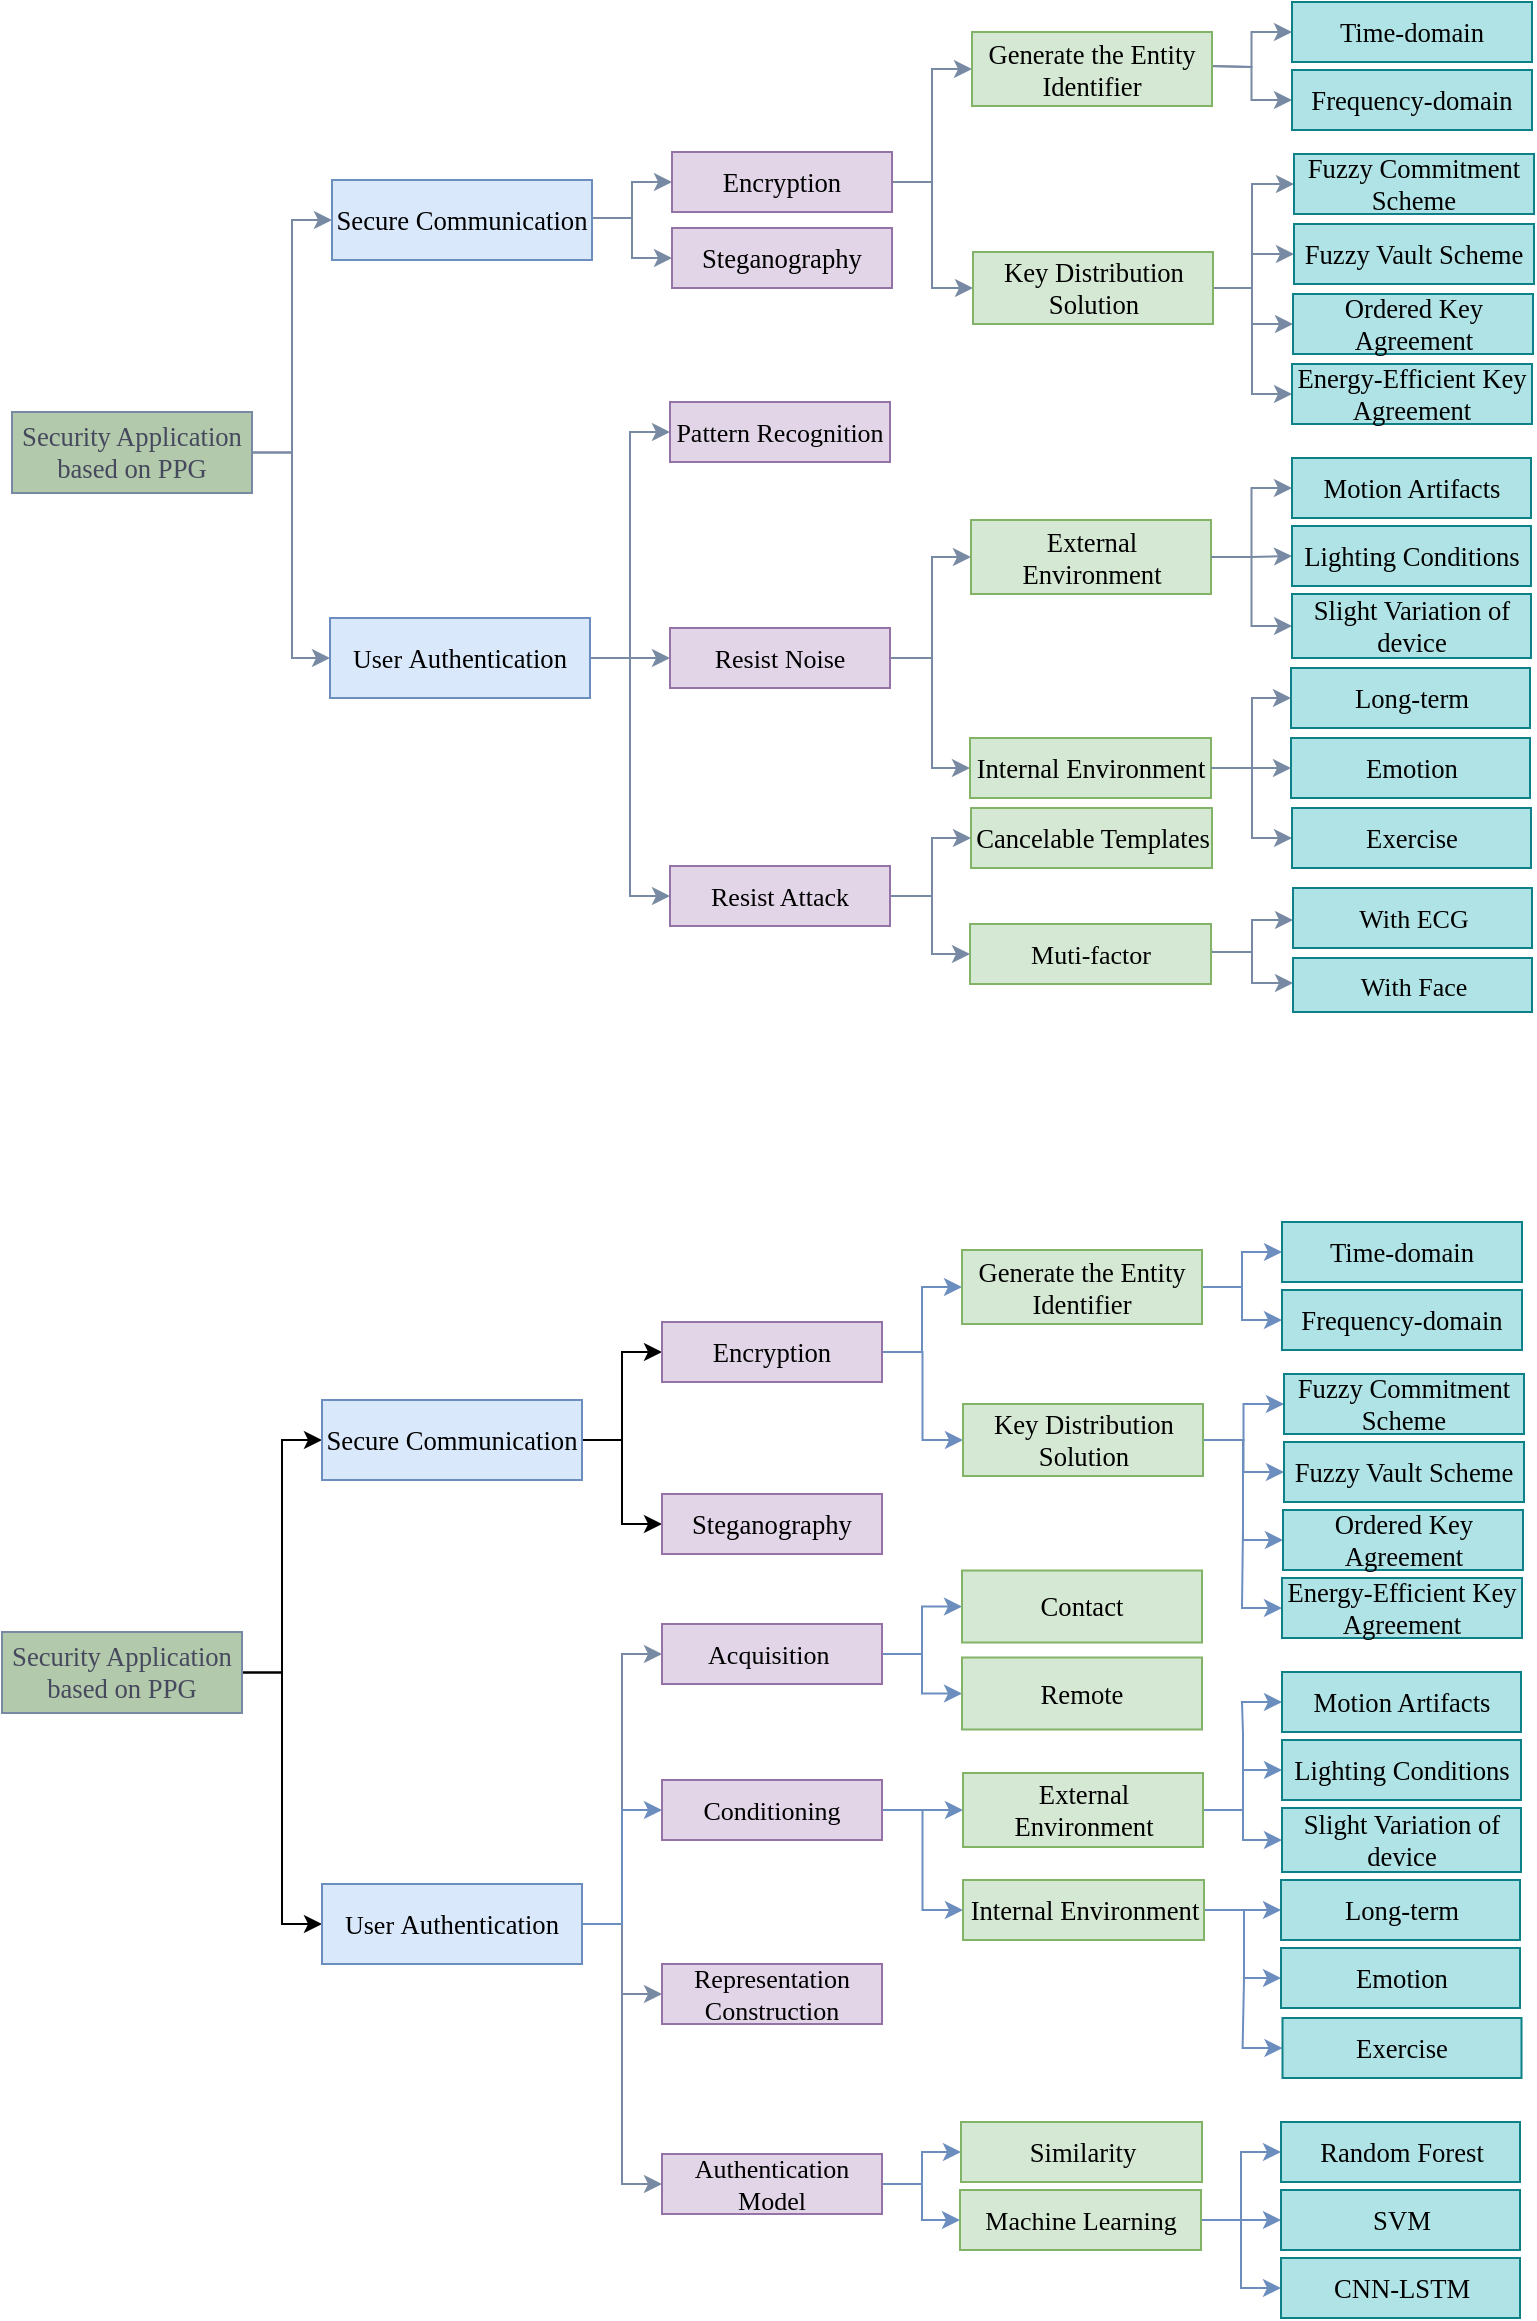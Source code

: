 <mxfile version="20.5.1" type="github">
  <diagram id="R2lEEEUBdFMjLlhIrx00" name="Page-1">
    <mxGraphModel dx="1426" dy="887" grid="1" gridSize="10" guides="1" tooltips="1" connect="1" arrows="1" fold="1" page="1" pageScale="1" pageWidth="850" pageHeight="1100" math="0" shadow="0" extFonts="Permanent Marker^https://fonts.googleapis.com/css?family=Permanent+Marker">
      <root>
        <mxCell id="0" />
        <mxCell id="1" parent="0" />
        <mxCell id="hjBMN0ESbZGBYcGNyfqj-2" style="edgeStyle=orthogonalEdgeStyle;rounded=0;orthogonalLoop=1;jettySize=auto;html=1;entryX=0;entryY=0.5;entryDx=0;entryDy=0;fillColor=#B2C9AB;strokeColor=#788AA3;fontColor=#46495D;exitX=1;exitY=0.5;exitDx=0;exitDy=0;" parent="1" source="7kK_4Ma0JGCiKMvr0xMD-1" target="hjBMN0ESbZGBYcGNyfqj-1" edge="1">
          <mxGeometry relative="1" as="geometry">
            <Array as="points">
              <mxPoint x="190" y="225" />
              <mxPoint x="190" y="109" />
            </Array>
            <mxPoint x="180" y="168.5" as="sourcePoint" />
            <mxPoint x="220" y="49" as="targetPoint" />
          </mxGeometry>
        </mxCell>
        <mxCell id="hjBMN0ESbZGBYcGNyfqj-22" style="edgeStyle=orthogonalEdgeStyle;rounded=0;orthogonalLoop=1;jettySize=auto;html=1;fillColor=#B2C9AB;strokeColor=#788AA3;fontColor=#46495D;exitX=1;exitY=0.5;exitDx=0;exitDy=0;entryX=0;entryY=0.5;entryDx=0;entryDy=0;" parent="1" source="7kK_4Ma0JGCiKMvr0xMD-1" target="O8F0JCfiDlLxA4v2om1o-1" edge="1">
          <mxGeometry relative="1" as="geometry">
            <mxPoint x="140" y="335" as="targetPoint" />
            <Array as="points">
              <mxPoint x="190" y="225" />
              <mxPoint x="190" y="328" />
            </Array>
            <mxPoint x="180" y="168.5" as="sourcePoint" />
          </mxGeometry>
        </mxCell>
        <mxCell id="7kK_4Ma0JGCiKMvr0xMD-1" value="&lt;span style=&quot;font-size: 10pt&quot;&gt;&lt;font face=&quot;Times New Roman&quot;&gt;Security Application based on PPG&lt;/font&gt;&lt;/span&gt;" style="rounded=0;whiteSpace=wrap;html=1;fillColor=#B2C9AB;strokeColor=#788AA3;fontColor=#46495D;" parent="1" vertex="1">
          <mxGeometry x="50" y="205" width="120" height="40.5" as="geometry" />
        </mxCell>
        <mxCell id="hjBMN0ESbZGBYcGNyfqj-33" style="edgeStyle=orthogonalEdgeStyle;rounded=0;orthogonalLoop=1;jettySize=auto;html=1;entryX=0;entryY=0.5;entryDx=0;entryDy=0;fillColor=#B2C9AB;strokeColor=#788AA3;exitX=1;exitY=0.5;exitDx=0;exitDy=0;fontColor=#46495D;" parent="1" source="O8F0JCfiDlLxA4v2om1o-4" target="hjBMN0ESbZGBYcGNyfqj-32" edge="1">
          <mxGeometry relative="1" as="geometry">
            <mxPoint x="586.5" y="379.93" as="sourcePoint" />
            <Array as="points">
              <mxPoint x="510" y="328" />
              <mxPoint x="510" y="277" />
            </Array>
          </mxGeometry>
        </mxCell>
        <mxCell id="hjBMN0ESbZGBYcGNyfqj-52" style="edgeStyle=orthogonalEdgeStyle;rounded=0;orthogonalLoop=1;jettySize=auto;html=1;entryX=0;entryY=0.5;entryDx=0;entryDy=0;fillColor=#B2C9AB;strokeColor=#788AA3;exitX=1;exitY=0.5;exitDx=0;exitDy=0;fontColor=#46495D;" parent="1" source="O8F0JCfiDlLxA4v2om1o-4" target="hjBMN0ESbZGBYcGNyfqj-51" edge="1">
          <mxGeometry relative="1" as="geometry">
            <mxPoint x="586.5" y="379.93" as="sourcePoint" />
            <Array as="points">
              <mxPoint x="510" y="328" />
              <mxPoint x="510" y="383" />
            </Array>
          </mxGeometry>
        </mxCell>
        <mxCell id="hjBMN0ESbZGBYcGNyfqj-8" style="edgeStyle=orthogonalEdgeStyle;rounded=0;orthogonalLoop=1;jettySize=auto;html=1;entryX=0;entryY=0.5;entryDx=0;entryDy=0;fillColor=#B2C9AB;strokeColor=#788AA3;fontColor=#46495D;" parent="1" target="hjBMN0ESbZGBYcGNyfqj-6" edge="1">
          <mxGeometry relative="1" as="geometry">
            <mxPoint x="340" y="118" as="sourcePoint" />
            <Array as="points">
              <mxPoint x="340" y="108" />
              <mxPoint x="360" y="108" />
              <mxPoint x="360" y="90" />
            </Array>
          </mxGeometry>
        </mxCell>
        <mxCell id="hjBMN0ESbZGBYcGNyfqj-9" style="edgeStyle=orthogonalEdgeStyle;rounded=0;orthogonalLoop=1;jettySize=auto;html=1;entryX=0;entryY=0.5;entryDx=0;entryDy=0;fillColor=#B2C9AB;strokeColor=#788AA3;fontColor=#46495D;" parent="1" target="hjBMN0ESbZGBYcGNyfqj-7" edge="1">
          <mxGeometry relative="1" as="geometry">
            <mxPoint x="340" y="108" as="sourcePoint" />
            <Array as="points">
              <mxPoint x="340" y="108" />
              <mxPoint x="360" y="108" />
              <mxPoint x="360" y="128" />
            </Array>
          </mxGeometry>
        </mxCell>
        <mxCell id="hjBMN0ESbZGBYcGNyfqj-1" value="&lt;span style=&quot;font-size: 10pt&quot;&gt;&lt;font face=&quot;Times New Roman&quot;&gt;Secure Communication&lt;/font&gt;&lt;/span&gt;" style="rounded=0;whiteSpace=wrap;html=1;fillColor=#dae8fc;strokeColor=#6c8ebf;" parent="1" vertex="1">
          <mxGeometry x="210" y="89" width="130" height="40" as="geometry" />
        </mxCell>
        <mxCell id="hjBMN0ESbZGBYcGNyfqj-12" style="edgeStyle=orthogonalEdgeStyle;rounded=0;orthogonalLoop=1;jettySize=auto;html=1;entryX=0;entryY=0.5;entryDx=0;entryDy=0;fillColor=#B2C9AB;strokeColor=#788AA3;fontColor=#46495D;exitX=1;exitY=0.5;exitDx=0;exitDy=0;" parent="1" source="hjBMN0ESbZGBYcGNyfqj-6" target="hjBMN0ESbZGBYcGNyfqj-10" edge="1">
          <mxGeometry relative="1" as="geometry">
            <mxPoint x="490.5" y="98.034" as="sourcePoint" />
            <Array as="points">
              <mxPoint x="510" y="90" />
              <mxPoint x="510" y="34" />
            </Array>
          </mxGeometry>
        </mxCell>
        <mxCell id="hjBMN0ESbZGBYcGNyfqj-13" style="edgeStyle=orthogonalEdgeStyle;rounded=0;orthogonalLoop=1;jettySize=auto;html=1;entryX=0;entryY=0.5;entryDx=0;entryDy=0;fillColor=#B2C9AB;strokeColor=#788AA3;fontColor=#46495D;exitX=1;exitY=0.5;exitDx=0;exitDy=0;" parent="1" source="hjBMN0ESbZGBYcGNyfqj-6" target="hjBMN0ESbZGBYcGNyfqj-11" edge="1">
          <mxGeometry relative="1" as="geometry">
            <mxPoint x="490.5" y="98.034" as="sourcePoint" />
            <Array as="points">
              <mxPoint x="510" y="90" />
              <mxPoint x="510" y="143" />
            </Array>
          </mxGeometry>
        </mxCell>
        <mxCell id="hjBMN0ESbZGBYcGNyfqj-6" value="&lt;span style=&quot;font-family: &amp;#34;noto_regular&amp;#34; ; font-size: 10pt&quot;&gt;Encryption&lt;/span&gt;" style="rounded=0;whiteSpace=wrap;html=1;fillColor=#e1d5e7;strokeColor=#9673a6;" parent="1" vertex="1">
          <mxGeometry x="380" y="75" width="110" height="30" as="geometry" />
        </mxCell>
        <mxCell id="hjBMN0ESbZGBYcGNyfqj-7" value="&lt;span style=&quot;font-family: &amp;#34;noto_regular&amp;#34; ; font-size: 10pt&quot;&gt;Steganography&lt;/span&gt;" style="rounded=0;whiteSpace=wrap;html=1;fillColor=#e1d5e7;strokeColor=#9673a6;" parent="1" vertex="1">
          <mxGeometry x="380" y="113" width="110" height="30" as="geometry" />
        </mxCell>
        <mxCell id="O8F0JCfiDlLxA4v2om1o-10" style="edgeStyle=orthogonalEdgeStyle;rounded=0;orthogonalLoop=1;jettySize=auto;html=1;entryX=0;entryY=0.5;entryDx=0;entryDy=0;fillColor=#B2C9AB;strokeColor=#788AA3;fontColor=#46495D;" parent="1" target="O8F0JCfiDlLxA4v2om1o-11" edge="1">
          <mxGeometry relative="1" as="geometry">
            <mxPoint x="676.5" y="-11" as="targetPoint" />
            <mxPoint x="648.5" y="32" as="sourcePoint" />
          </mxGeometry>
        </mxCell>
        <mxCell id="O8F0JCfiDlLxA4v2om1o-13" style="edgeStyle=orthogonalEdgeStyle;rounded=0;orthogonalLoop=1;jettySize=auto;html=1;entryX=0;entryY=0.5;entryDx=0;entryDy=0;fillColor=#B2C9AB;strokeColor=#788AA3;fontColor=#46495D;" parent="1" target="O8F0JCfiDlLxA4v2om1o-12" edge="1">
          <mxGeometry relative="1" as="geometry">
            <mxPoint x="648.5" y="32" as="sourcePoint" />
          </mxGeometry>
        </mxCell>
        <mxCell id="hjBMN0ESbZGBYcGNyfqj-10" value="&lt;span style=&quot;font-family: &amp;#34;noto_regular&amp;#34; ; font-size: 10pt&quot;&gt;Generate the Entity Identifier&lt;/span&gt;" style="rounded=0;whiteSpace=wrap;html=1;fillColor=#d5e8d4;strokeColor=#82b366;" parent="1" vertex="1">
          <mxGeometry x="530" y="15" width="120" height="37" as="geometry" />
        </mxCell>
        <mxCell id="hjBMN0ESbZGBYcGNyfqj-18" style="edgeStyle=orthogonalEdgeStyle;rounded=0;orthogonalLoop=1;jettySize=auto;html=1;entryX=0;entryY=0.5;entryDx=0;entryDy=0;fillColor=#B2C9AB;strokeColor=#788AA3;fontColor=#46495D;" parent="1" source="hjBMN0ESbZGBYcGNyfqj-11" target="hjBMN0ESbZGBYcGNyfqj-14" edge="1">
          <mxGeometry relative="1" as="geometry">
            <Array as="points">
              <mxPoint x="670" y="143" />
              <mxPoint x="670" y="91" />
            </Array>
          </mxGeometry>
        </mxCell>
        <mxCell id="hjBMN0ESbZGBYcGNyfqj-19" style="edgeStyle=orthogonalEdgeStyle;rounded=0;orthogonalLoop=1;jettySize=auto;html=1;fillColor=#B2C9AB;strokeColor=#788AA3;entryX=0;entryY=0.5;entryDx=0;entryDy=0;fontColor=#46495D;" parent="1" source="hjBMN0ESbZGBYcGNyfqj-11" target="hjBMN0ESbZGBYcGNyfqj-15" edge="1">
          <mxGeometry relative="1" as="geometry">
            <Array as="points">
              <mxPoint x="670" y="143" />
              <mxPoint x="670" y="126" />
            </Array>
          </mxGeometry>
        </mxCell>
        <mxCell id="hjBMN0ESbZGBYcGNyfqj-20" style="edgeStyle=orthogonalEdgeStyle;rounded=0;orthogonalLoop=1;jettySize=auto;html=1;entryX=0;entryY=0.5;entryDx=0;entryDy=0;fillColor=#B2C9AB;strokeColor=#788AA3;fontColor=#46495D;" parent="1" source="hjBMN0ESbZGBYcGNyfqj-11" target="hjBMN0ESbZGBYcGNyfqj-16" edge="1">
          <mxGeometry relative="1" as="geometry">
            <Array as="points">
              <mxPoint x="670" y="143" />
              <mxPoint x="670" y="161" />
            </Array>
          </mxGeometry>
        </mxCell>
        <mxCell id="hjBMN0ESbZGBYcGNyfqj-21" style="edgeStyle=orthogonalEdgeStyle;rounded=0;orthogonalLoop=1;jettySize=auto;html=1;entryX=0;entryY=0.5;entryDx=0;entryDy=0;fillColor=#B2C9AB;strokeColor=#788AA3;fontColor=#46495D;" parent="1" source="hjBMN0ESbZGBYcGNyfqj-11" target="hjBMN0ESbZGBYcGNyfqj-17" edge="1">
          <mxGeometry relative="1" as="geometry">
            <Array as="points">
              <mxPoint x="670" y="143" />
              <mxPoint x="670" y="196" />
            </Array>
          </mxGeometry>
        </mxCell>
        <mxCell id="hjBMN0ESbZGBYcGNyfqj-11" value="&lt;span style=&quot;font-family: &amp;#34;noto_regular&amp;#34; ; font-size: 10pt&quot;&gt;Key Distribution Solution&lt;/span&gt;" style="rounded=0;whiteSpace=wrap;html=1;fillColor=#d5e8d4;strokeColor=#82b366;" parent="1" vertex="1">
          <mxGeometry x="530.5" y="125" width="120" height="36" as="geometry" />
        </mxCell>
        <mxCell id="hjBMN0ESbZGBYcGNyfqj-14" value="&lt;span style=&quot;font-size: 10pt&quot;&gt;&lt;font face=&quot;Times New Roman&quot;&gt;Fuzzy Commitment Scheme&lt;/font&gt;&lt;/span&gt;" style="rounded=0;whiteSpace=wrap;html=1;fillColor=#b0e3e6;strokeColor=#0e8088;" parent="1" vertex="1">
          <mxGeometry x="691" y="76" width="120" height="30" as="geometry" />
        </mxCell>
        <mxCell id="hjBMN0ESbZGBYcGNyfqj-15" value="&lt;span style=&quot;font-family: &amp;#34;noto_regular&amp;#34; ; font-size: 10pt&quot;&gt;Fuzzy Vault Scheme&lt;/span&gt;" style="rounded=0;whiteSpace=wrap;html=1;fillColor=#b0e3e6;strokeColor=#0e8088;" parent="1" vertex="1">
          <mxGeometry x="691" y="111" width="120" height="30" as="geometry" />
        </mxCell>
        <mxCell id="hjBMN0ESbZGBYcGNyfqj-16" value="&lt;span style=&quot;font-size: 10pt&quot;&gt;&lt;font face=&quot;Times New Roman&quot;&gt;Ordered Key Agreement&lt;/font&gt;&lt;/span&gt;" style="rounded=0;whiteSpace=wrap;html=1;fillColor=#b0e3e6;strokeColor=#0e8088;" parent="1" vertex="1">
          <mxGeometry x="690.5" y="146" width="120" height="30" as="geometry" />
        </mxCell>
        <mxCell id="hjBMN0ESbZGBYcGNyfqj-17" value="&lt;span style=&quot;font-family: &amp;#34;noto_regular&amp;#34; ; font-size: 10pt&quot;&gt;Energy-Efficient Key Agreement&lt;/span&gt;" style="rounded=0;whiteSpace=wrap;html=1;fillColor=#b0e3e6;strokeColor=#0e8088;" parent="1" vertex="1">
          <mxGeometry x="690" y="181" width="120" height="30" as="geometry" />
        </mxCell>
        <mxCell id="hjBMN0ESbZGBYcGNyfqj-32" value="&lt;font face=&quot;noto_regular&quot;&gt;&lt;span style=&quot;font-size: 13.333px&quot;&gt;External Environment&lt;/span&gt;&lt;/font&gt;" style="rounded=0;whiteSpace=wrap;html=1;fillColor=#d5e8d4;strokeColor=#82b366;" parent="1" vertex="1">
          <mxGeometry x="529.5" y="259" width="120" height="37" as="geometry" />
        </mxCell>
        <mxCell id="hjBMN0ESbZGBYcGNyfqj-42" style="edgeStyle=orthogonalEdgeStyle;rounded=0;orthogonalLoop=1;jettySize=auto;html=1;entryX=0;entryY=0.5;entryDx=0;entryDy=0;fillColor=#B2C9AB;strokeColor=#788AA3;exitX=1;exitY=0.5;exitDx=0;exitDy=0;fontColor=#46495D;" parent="1" source="hjBMN0ESbZGBYcGNyfqj-32" target="hjBMN0ESbZGBYcGNyfqj-41" edge="1">
          <mxGeometry relative="1" as="geometry">
            <mxPoint x="686.5" y="341.875" as="sourcePoint" />
          </mxGeometry>
        </mxCell>
        <mxCell id="hjBMN0ESbZGBYcGNyfqj-44" style="edgeStyle=orthogonalEdgeStyle;rounded=0;orthogonalLoop=1;jettySize=auto;html=1;entryX=0;entryY=0.5;entryDx=0;entryDy=0;fillColor=#B2C9AB;strokeColor=#788AA3;exitX=1;exitY=0.5;exitDx=0;exitDy=0;fontColor=#46495D;" parent="1" source="hjBMN0ESbZGBYcGNyfqj-32" target="hjBMN0ESbZGBYcGNyfqj-43" edge="1">
          <mxGeometry relative="1" as="geometry">
            <mxPoint x="686.5" y="341.875" as="sourcePoint" />
          </mxGeometry>
        </mxCell>
        <mxCell id="hjBMN0ESbZGBYcGNyfqj-46" style="edgeStyle=orthogonalEdgeStyle;rounded=0;orthogonalLoop=1;jettySize=auto;html=1;entryX=0;entryY=0.5;entryDx=0;entryDy=0;fillColor=#B2C9AB;strokeColor=#788AA3;exitX=1;exitY=0.5;exitDx=0;exitDy=0;fontColor=#46495D;" parent="1" source="hjBMN0ESbZGBYcGNyfqj-32" target="hjBMN0ESbZGBYcGNyfqj-45" edge="1">
          <mxGeometry relative="1" as="geometry">
            <mxPoint x="686.5" y="341.875" as="sourcePoint" />
          </mxGeometry>
        </mxCell>
        <mxCell id="hjBMN0ESbZGBYcGNyfqj-41" value="&lt;font face=&quot;noto_regular&quot;&gt;&lt;span style=&quot;font-size: 13.333px&quot;&gt;Motion Artifacts&lt;/span&gt;&lt;/font&gt;" style="rounded=0;whiteSpace=wrap;html=1;fillColor=#b0e3e6;strokeColor=#0e8088;" parent="1" vertex="1">
          <mxGeometry x="690" y="228" width="119.5" height="30" as="geometry" />
        </mxCell>
        <mxCell id="hjBMN0ESbZGBYcGNyfqj-43" value="&lt;font face=&quot;noto_regular&quot;&gt;&lt;span style=&quot;font-size: 13.333px&quot;&gt;Lighting Conditions&lt;/span&gt;&lt;/font&gt;" style="rounded=0;whiteSpace=wrap;html=1;fillColor=#b0e3e6;strokeColor=#0e8088;" parent="1" vertex="1">
          <mxGeometry x="690" y="262" width="119.5" height="30" as="geometry" />
        </mxCell>
        <mxCell id="hjBMN0ESbZGBYcGNyfqj-45" value="&lt;font face=&quot;noto_regular&quot;&gt;&lt;span style=&quot;font-size: 13.333px&quot;&gt;Slight Variation of device&lt;/span&gt;&lt;/font&gt;" style="rounded=0;whiteSpace=wrap;html=1;fillColor=#b0e3e6;strokeColor=#0e8088;" parent="1" vertex="1">
          <mxGeometry x="690" y="296" width="119.5" height="32" as="geometry" />
        </mxCell>
        <mxCell id="P1gJU2RYVf4zMhqUEynG-3" style="edgeStyle=orthogonalEdgeStyle;rounded=0;orthogonalLoop=1;jettySize=auto;html=1;entryX=0;entryY=0.5;entryDx=0;entryDy=0;fillColor=#dae8fc;strokeColor=#788AA3;" parent="1" source="hjBMN0ESbZGBYcGNyfqj-51" target="P1gJU2RYVf4zMhqUEynG-2" edge="1">
          <mxGeometry relative="1" as="geometry">
            <Array as="points">
              <mxPoint x="670" y="383" />
              <mxPoint x="670" y="418" />
            </Array>
          </mxGeometry>
        </mxCell>
        <mxCell id="hjBMN0ESbZGBYcGNyfqj-51" value="&lt;p&gt;&lt;font face=&quot;noto_regular&quot;&gt;&lt;span style=&quot;font-size: 13.333px&quot;&gt;Internal Environment&lt;/span&gt;&lt;/font&gt;&lt;br&gt;&lt;/p&gt;" style="rounded=0;whiteSpace=wrap;html=1;fillColor=#d5e8d4;strokeColor=#82b366;" parent="1" vertex="1">
          <mxGeometry x="529" y="368" width="120.5" height="30" as="geometry" />
        </mxCell>
        <mxCell id="b4B3xjfFz9crl8QR97iu-2" style="edgeStyle=orthogonalEdgeStyle;rounded=0;orthogonalLoop=1;jettySize=auto;html=1;entryX=0;entryY=0.5;entryDx=0;entryDy=0;fillColor=#dae8fc;strokeColor=#788AA3;" parent="1" source="O8F0JCfiDlLxA4v2om1o-1" target="b4B3xjfFz9crl8QR97iu-1" edge="1">
          <mxGeometry relative="1" as="geometry" />
        </mxCell>
        <mxCell id="b4B3xjfFz9crl8QR97iu-9" style="edgeStyle=orthogonalEdgeStyle;rounded=0;orthogonalLoop=1;jettySize=auto;html=1;exitX=1;exitY=0.5;exitDx=0;exitDy=0;entryX=0;entryY=0.5;entryDx=0;entryDy=0;strokeColor=#788AA3;" parent="1" source="O8F0JCfiDlLxA4v2om1o-1" target="O8F0JCfiDlLxA4v2om1o-4" edge="1">
          <mxGeometry relative="1" as="geometry" />
        </mxCell>
        <mxCell id="How9pRoRXHg1b7DyR9z6-4" style="edgeStyle=orthogonalEdgeStyle;orthogonalLoop=1;jettySize=auto;html=1;entryX=0;entryY=0.5;entryDx=0;entryDy=0;shadow=0;fillColor=#dae8fc;rounded=0;strokeColor=#788AA3;" parent="1" source="O8F0JCfiDlLxA4v2om1o-1" target="How9pRoRXHg1b7DyR9z6-1" edge="1">
          <mxGeometry relative="1" as="geometry" />
        </mxCell>
        <mxCell id="O8F0JCfiDlLxA4v2om1o-1" value="&lt;font face=&quot;Times New Roman&quot;&gt;User&amp;nbsp;&lt;span style=&quot;font-size: 10pt&quot;&gt;Authentication&lt;/span&gt;&lt;/font&gt;" style="rounded=0;whiteSpace=wrap;html=1;fontSize=13;fillColor=#dae8fc;strokeColor=#6c8ebf;" parent="1" vertex="1">
          <mxGeometry x="209" y="308" width="130" height="40" as="geometry" />
        </mxCell>
        <mxCell id="O8F0JCfiDlLxA4v2om1o-4" value="&lt;font face=&quot;Times New Roman&quot;&gt;Resist Noise&lt;/font&gt;" style="rounded=0;whiteSpace=wrap;html=1;fontSize=13;fillColor=#e1d5e7;strokeColor=#9673a6;" parent="1" vertex="1">
          <mxGeometry x="379" y="313" width="110" height="30" as="geometry" />
        </mxCell>
        <mxCell id="O8F0JCfiDlLxA4v2om1o-19" style="edgeStyle=orthogonalEdgeStyle;rounded=0;orthogonalLoop=1;jettySize=auto;html=1;entryX=0;entryY=0.5;entryDx=0;entryDy=0;fillColor=#B2C9AB;strokeColor=#788AA3;fontColor=#46495D;" parent="1" edge="1">
          <mxGeometry relative="1" as="geometry">
            <mxPoint x="650" y="475" as="sourcePoint" />
            <Array as="points">
              <mxPoint x="670" y="475" />
              <mxPoint x="670" y="459" />
            </Array>
            <mxPoint x="690.5" y="459" as="targetPoint" />
          </mxGeometry>
        </mxCell>
        <mxCell id="O8F0JCfiDlLxA4v2om1o-20" style="edgeStyle=orthogonalEdgeStyle;rounded=0;orthogonalLoop=1;jettySize=auto;html=1;entryX=0;entryY=0.5;entryDx=0;entryDy=0;fillColor=#B2C9AB;strokeColor=#788AA3;fontColor=#46495D;exitX=1.001;exitY=0.474;exitDx=0;exitDy=0;exitPerimeter=0;" parent="1" edge="1">
          <mxGeometry relative="1" as="geometry">
            <Array as="points">
              <mxPoint x="650" y="475" />
              <mxPoint x="670" y="475" />
              <mxPoint x="670" y="491" />
            </Array>
            <mxPoint x="649.62" y="473.22" as="sourcePoint" />
            <mxPoint x="690.5" y="490.5" as="targetPoint" />
          </mxGeometry>
        </mxCell>
        <mxCell id="O8F0JCfiDlLxA4v2om1o-6" value="&lt;font face=&quot;Times New Roman&quot;&gt;Muti-factor&lt;/font&gt;" style="rounded=0;whiteSpace=wrap;html=1;fontSize=13;fillColor=#d5e8d4;strokeColor=#82b366;" parent="1" vertex="1">
          <mxGeometry x="529" y="461" width="120.5" height="30" as="geometry" />
        </mxCell>
        <mxCell id="O8F0JCfiDlLxA4v2om1o-11" value="&lt;font face=&quot;Times New Roman&quot;&gt;&lt;span style=&quot;font-size: 10pt&quot;&gt;Time-&lt;/span&gt;&lt;span style=&quot;font-size: 13.333px&quot;&gt;domain&lt;/span&gt;&lt;br&gt;&lt;/font&gt;" style="rounded=0;whiteSpace=wrap;html=1;fillColor=#b0e3e6;strokeColor=#0e8088;" parent="1" vertex="1">
          <mxGeometry x="690" width="120" height="30" as="geometry" />
        </mxCell>
        <mxCell id="O8F0JCfiDlLxA4v2om1o-12" value="&lt;font face=&quot;Times New Roman&quot;&gt;&lt;span style=&quot;font-size: 13.333px&quot;&gt;Frequency-domain&lt;/span&gt;&lt;br&gt;&lt;/font&gt;" style="rounded=0;whiteSpace=wrap;html=1;fillColor=#b0e3e6;strokeColor=#0e8088;" parent="1" vertex="1">
          <mxGeometry x="690" y="34" width="120" height="30" as="geometry" />
        </mxCell>
        <mxCell id="O8F0JCfiDlLxA4v2om1o-16" value="&lt;font face=&quot;Times New Roman&quot;&gt;With&amp;nbsp;ECG&lt;/font&gt;" style="whiteSpace=wrap;html=1;rounded=0;fontSize=13;strokeColor=#0e8088;fillColor=#b0e3e6;" parent="1" vertex="1">
          <mxGeometry x="690.5" y="443" width="119.5" height="30" as="geometry" />
        </mxCell>
        <mxCell id="O8F0JCfiDlLxA4v2om1o-17" value="&lt;font face=&quot;Times New Roman&quot;&gt;With&amp;nbsp;Face&lt;/font&gt;" style="whiteSpace=wrap;html=1;rounded=0;fontSize=13;strokeColor=#0e8088;fillColor=#b0e3e6;" parent="1" vertex="1">
          <mxGeometry x="690.5" y="478" width="119.5" height="27" as="geometry" />
        </mxCell>
        <mxCell id="9mRMOqYm-txZokKRFZZr-3" value="&lt;font face=&quot;noto_regular&quot;&gt;&lt;span style=&quot;font-size: 13.333px&quot;&gt;Long-term&lt;/span&gt;&lt;/font&gt;" style="rounded=0;whiteSpace=wrap;html=1;fillColor=#b0e3e6;strokeColor=#0e8088;" parent="1" vertex="1">
          <mxGeometry x="689.5" y="333" width="119.5" height="30" as="geometry" />
        </mxCell>
        <mxCell id="9mRMOqYm-txZokKRFZZr-4" style="edgeStyle=orthogonalEdgeStyle;rounded=0;orthogonalLoop=1;jettySize=auto;html=1;fillColor=#B2C9AB;exitX=1;exitY=0.5;exitDx=0;exitDy=0;fontColor=#46495D;entryX=0;entryY=0.5;entryDx=0;entryDy=0;strokeColor=#788AA3;" parent="1" source="hjBMN0ESbZGBYcGNyfqj-51" target="9mRMOqYm-txZokKRFZZr-3" edge="1">
          <mxGeometry relative="1" as="geometry">
            <mxPoint x="676.5" y="352.685" as="sourcePoint" />
            <mxPoint x="721.5" y="384.88" as="targetPoint" />
            <Array as="points">
              <mxPoint x="670" y="383" />
              <mxPoint x="670" y="348" />
            </Array>
          </mxGeometry>
        </mxCell>
        <mxCell id="9mRMOqYm-txZokKRFZZr-5" value="&lt;font face=&quot;noto_regular&quot;&gt;&lt;span style=&quot;font-size: 13.333px&quot;&gt;Emotion&lt;/span&gt;&lt;/font&gt;" style="rounded=0;whiteSpace=wrap;html=1;fillColor=#b0e3e6;strokeColor=#0e8088;" parent="1" vertex="1">
          <mxGeometry x="689.5" y="368" width="119.5" height="30" as="geometry" />
        </mxCell>
        <mxCell id="9mRMOqYm-txZokKRFZZr-6" style="edgeStyle=orthogonalEdgeStyle;rounded=0;orthogonalLoop=1;jettySize=auto;html=1;fillColor=#B2C9AB;strokeColor=#788AA3;exitX=1;exitY=0.5;exitDx=0;exitDy=0;fontColor=#46495D;entryX=0;entryY=0.5;entryDx=0;entryDy=0;" parent="1" source="hjBMN0ESbZGBYcGNyfqj-51" target="9mRMOqYm-txZokKRFZZr-5" edge="1">
          <mxGeometry relative="1" as="geometry">
            <mxPoint x="666.5" y="371.75" as="sourcePoint" />
            <mxPoint x="696.5" y="410.81" as="targetPoint" />
          </mxGeometry>
        </mxCell>
        <mxCell id="b4B3xjfFz9crl8QR97iu-1" value="&lt;font face=&quot;Times New Roman&quot;&gt;Pattern Recognition&lt;/font&gt;" style="rounded=0;whiteSpace=wrap;html=1;fontSize=13;fillColor=#e1d5e7;strokeColor=#9673a6;" parent="1" vertex="1">
          <mxGeometry x="379" y="200" width="110" height="30" as="geometry" />
        </mxCell>
        <mxCell id="b4B3xjfFz9crl8QR97iu-11" value="&lt;span style=&quot;font-family: &amp;#34;noto_regular&amp;#34; ; font-size: 10pt&quot;&gt;Cancelable Templates&lt;/span&gt;" style="rounded=0;whiteSpace=wrap;html=1;fillColor=#d5e8d4;strokeColor=#82b366;" parent="1" vertex="1">
          <mxGeometry x="529.5" y="403" width="120.5" height="30" as="geometry" />
        </mxCell>
        <mxCell id="How9pRoRXHg1b7DyR9z6-5" style="edgeStyle=orthogonalEdgeStyle;rounded=0;orthogonalLoop=1;jettySize=auto;html=1;entryX=0;entryY=0.5;entryDx=0;entryDy=0;shadow=0;fillColor=#dae8fc;strokeColor=#788AA3;" parent="1" edge="1">
          <mxGeometry relative="1" as="geometry">
            <mxPoint x="489" y="447" as="sourcePoint" />
            <mxPoint x="529" y="476" as="targetPoint" />
            <Array as="points">
              <mxPoint x="510" y="447" />
              <mxPoint x="510" y="476" />
            </Array>
          </mxGeometry>
        </mxCell>
        <mxCell id="How9pRoRXHg1b7DyR9z6-6" style="edgeStyle=orthogonalEdgeStyle;rounded=0;orthogonalLoop=1;jettySize=auto;html=1;entryX=0;entryY=0.5;entryDx=0;entryDy=0;shadow=0;fillColor=#dae8fc;strokeColor=#788AA3;" parent="1" source="How9pRoRXHg1b7DyR9z6-1" target="b4B3xjfFz9crl8QR97iu-11" edge="1">
          <mxGeometry relative="1" as="geometry">
            <Array as="points">
              <mxPoint x="510" y="447" />
              <mxPoint x="510" y="418" />
            </Array>
          </mxGeometry>
        </mxCell>
        <mxCell id="How9pRoRXHg1b7DyR9z6-1" value="&lt;font face=&quot;Times New Roman&quot;&gt;Resist Attack&lt;/font&gt;" style="rounded=0;whiteSpace=wrap;html=1;fontSize=13;fillColor=#e1d5e7;strokeColor=#9673a6;" parent="1" vertex="1">
          <mxGeometry x="379" y="432" width="110" height="30" as="geometry" />
        </mxCell>
        <mxCell id="P1gJU2RYVf4zMhqUEynG-2" value="&lt;font face=&quot;noto_regular&quot;&gt;&lt;span style=&quot;font-size: 13.333px&quot;&gt;Exercise&lt;/span&gt;&lt;/font&gt;" style="rounded=0;whiteSpace=wrap;html=1;fillColor=#b0e3e6;strokeColor=#0e8088;" parent="1" vertex="1">
          <mxGeometry x="690" y="403" width="119.5" height="30" as="geometry" />
        </mxCell>
        <mxCell id="SGGFD_9R_HXyIy6GRMr9-72" style="edgeStyle=orthogonalEdgeStyle;rounded=0;orthogonalLoop=1;jettySize=auto;html=1;entryX=0;entryY=0.5;entryDx=0;entryDy=0;" edge="1" parent="1" source="SGGFD_9R_HXyIy6GRMr9-3" target="SGGFD_9R_HXyIy6GRMr9-8">
          <mxGeometry relative="1" as="geometry" />
        </mxCell>
        <mxCell id="SGGFD_9R_HXyIy6GRMr9-73" style="edgeStyle=orthogonalEdgeStyle;rounded=0;orthogonalLoop=1;jettySize=auto;html=1;entryX=0;entryY=0.5;entryDx=0;entryDy=0;" edge="1" parent="1" source="SGGFD_9R_HXyIy6GRMr9-3" target="SGGFD_9R_HXyIy6GRMr9-37">
          <mxGeometry relative="1" as="geometry" />
        </mxCell>
        <mxCell id="SGGFD_9R_HXyIy6GRMr9-3" value="&lt;span style=&quot;font-size: 10pt&quot;&gt;&lt;font face=&quot;Times New Roman&quot;&gt;Security Application based on PPG&lt;/font&gt;&lt;/span&gt;" style="rounded=0;whiteSpace=wrap;html=1;fillColor=#B2C9AB;strokeColor=#788AA3;fontColor=#46495D;" vertex="1" parent="1">
          <mxGeometry x="45" y="815" width="120" height="40.5" as="geometry" />
        </mxCell>
        <mxCell id="SGGFD_9R_HXyIy6GRMr9-99" style="edgeStyle=orthogonalEdgeStyle;rounded=0;orthogonalLoop=1;jettySize=auto;html=1;entryX=0;entryY=0.5;entryDx=0;entryDy=0;" edge="1" parent="1" source="SGGFD_9R_HXyIy6GRMr9-8" target="SGGFD_9R_HXyIy6GRMr9-11">
          <mxGeometry relative="1" as="geometry" />
        </mxCell>
        <mxCell id="SGGFD_9R_HXyIy6GRMr9-100" style="edgeStyle=orthogonalEdgeStyle;rounded=0;orthogonalLoop=1;jettySize=auto;html=1;entryX=0;entryY=0.5;entryDx=0;entryDy=0;" edge="1" parent="1" source="SGGFD_9R_HXyIy6GRMr9-8" target="SGGFD_9R_HXyIy6GRMr9-12">
          <mxGeometry relative="1" as="geometry" />
        </mxCell>
        <mxCell id="SGGFD_9R_HXyIy6GRMr9-8" value="&lt;span style=&quot;font-size: 10pt&quot;&gt;&lt;font face=&quot;Times New Roman&quot;&gt;Secure Communication&lt;/font&gt;&lt;/span&gt;" style="rounded=0;whiteSpace=wrap;html=1;fillColor=#dae8fc;strokeColor=#6c8ebf;" vertex="1" parent="1">
          <mxGeometry x="205" y="699" width="130" height="40" as="geometry" />
        </mxCell>
        <mxCell id="SGGFD_9R_HXyIy6GRMr9-79" style="edgeStyle=orthogonalEdgeStyle;rounded=0;orthogonalLoop=1;jettySize=auto;html=1;entryX=0;entryY=0.5;entryDx=0;entryDy=0;fillColor=#dae8fc;strokeColor=#6c8ebf;" edge="1" parent="1" source="SGGFD_9R_HXyIy6GRMr9-11" target="SGGFD_9R_HXyIy6GRMr9-15">
          <mxGeometry relative="1" as="geometry" />
        </mxCell>
        <mxCell id="SGGFD_9R_HXyIy6GRMr9-80" style="edgeStyle=orthogonalEdgeStyle;rounded=0;orthogonalLoop=1;jettySize=auto;html=1;entryX=0;entryY=0.5;entryDx=0;entryDy=0;fillColor=#dae8fc;strokeColor=#6c8ebf;" edge="1" parent="1" source="SGGFD_9R_HXyIy6GRMr9-11" target="SGGFD_9R_HXyIy6GRMr9-20">
          <mxGeometry relative="1" as="geometry" />
        </mxCell>
        <mxCell id="SGGFD_9R_HXyIy6GRMr9-11" value="&lt;span style=&quot;font-family: &amp;#34;noto_regular&amp;#34; ; font-size: 10pt&quot;&gt;Encryption&lt;/span&gt;" style="rounded=0;whiteSpace=wrap;html=1;fillColor=#e1d5e7;strokeColor=#9673a6;" vertex="1" parent="1">
          <mxGeometry x="375" y="660" width="110" height="30" as="geometry" />
        </mxCell>
        <mxCell id="SGGFD_9R_HXyIy6GRMr9-12" value="&lt;span style=&quot;font-family: &amp;#34;noto_regular&amp;#34; ; font-size: 10pt&quot;&gt;Steganography&lt;/span&gt;" style="rounded=0;whiteSpace=wrap;html=1;fillColor=#e1d5e7;strokeColor=#9673a6;" vertex="1" parent="1">
          <mxGeometry x="375" y="746" width="110" height="30" as="geometry" />
        </mxCell>
        <mxCell id="SGGFD_9R_HXyIy6GRMr9-77" style="edgeStyle=orthogonalEdgeStyle;rounded=0;orthogonalLoop=1;jettySize=auto;html=1;entryX=0;entryY=0.5;entryDx=0;entryDy=0;fillColor=#dae8fc;strokeColor=#6c8ebf;" edge="1" parent="1" source="SGGFD_9R_HXyIy6GRMr9-15" target="SGGFD_9R_HXyIy6GRMr9-42">
          <mxGeometry relative="1" as="geometry" />
        </mxCell>
        <mxCell id="SGGFD_9R_HXyIy6GRMr9-78" style="edgeStyle=orthogonalEdgeStyle;rounded=0;orthogonalLoop=1;jettySize=auto;html=1;fillColor=#dae8fc;strokeColor=#6c8ebf;" edge="1" parent="1" source="SGGFD_9R_HXyIy6GRMr9-15" target="SGGFD_9R_HXyIy6GRMr9-43">
          <mxGeometry relative="1" as="geometry" />
        </mxCell>
        <mxCell id="SGGFD_9R_HXyIy6GRMr9-15" value="&lt;span style=&quot;font-family: &amp;#34;noto_regular&amp;#34; ; font-size: 10pt&quot;&gt;Generate the Entity Identifier&lt;/span&gt;" style="rounded=0;whiteSpace=wrap;html=1;fillColor=#d5e8d4;strokeColor=#82b366;" vertex="1" parent="1">
          <mxGeometry x="525" y="624" width="120" height="37" as="geometry" />
        </mxCell>
        <mxCell id="SGGFD_9R_HXyIy6GRMr9-81" style="edgeStyle=orthogonalEdgeStyle;rounded=0;orthogonalLoop=1;jettySize=auto;html=1;entryX=0;entryY=0.5;entryDx=0;entryDy=0;fillColor=#dae8fc;strokeColor=#6c8ebf;" edge="1" parent="1" source="SGGFD_9R_HXyIy6GRMr9-20" target="SGGFD_9R_HXyIy6GRMr9-21">
          <mxGeometry relative="1" as="geometry" />
        </mxCell>
        <mxCell id="SGGFD_9R_HXyIy6GRMr9-82" style="edgeStyle=orthogonalEdgeStyle;rounded=0;orthogonalLoop=1;jettySize=auto;html=1;entryX=0;entryY=0.5;entryDx=0;entryDy=0;fillColor=#dae8fc;strokeColor=#6c8ebf;" edge="1" parent="1" source="SGGFD_9R_HXyIy6GRMr9-20" target="SGGFD_9R_HXyIy6GRMr9-22">
          <mxGeometry relative="1" as="geometry" />
        </mxCell>
        <mxCell id="SGGFD_9R_HXyIy6GRMr9-83" style="edgeStyle=orthogonalEdgeStyle;rounded=0;orthogonalLoop=1;jettySize=auto;html=1;entryX=0;entryY=0.5;entryDx=0;entryDy=0;fillColor=#dae8fc;strokeColor=#6c8ebf;" edge="1" parent="1" source="SGGFD_9R_HXyIy6GRMr9-20" target="SGGFD_9R_HXyIy6GRMr9-23">
          <mxGeometry relative="1" as="geometry" />
        </mxCell>
        <mxCell id="SGGFD_9R_HXyIy6GRMr9-84" style="edgeStyle=orthogonalEdgeStyle;rounded=0;orthogonalLoop=1;jettySize=auto;html=1;entryX=0;entryY=0.5;entryDx=0;entryDy=0;fillColor=#dae8fc;strokeColor=#6c8ebf;" edge="1" parent="1" source="SGGFD_9R_HXyIy6GRMr9-20" target="SGGFD_9R_HXyIy6GRMr9-24">
          <mxGeometry relative="1" as="geometry" />
        </mxCell>
        <mxCell id="SGGFD_9R_HXyIy6GRMr9-20" value="&lt;span style=&quot;font-family: &amp;#34;noto_regular&amp;#34; ; font-size: 10pt&quot;&gt;Key Distribution Solution&lt;/span&gt;" style="rounded=0;whiteSpace=wrap;html=1;fillColor=#d5e8d4;strokeColor=#82b366;" vertex="1" parent="1">
          <mxGeometry x="525.5" y="701" width="120" height="36" as="geometry" />
        </mxCell>
        <mxCell id="SGGFD_9R_HXyIy6GRMr9-21" value="&lt;span style=&quot;font-size: 10pt&quot;&gt;&lt;font face=&quot;Times New Roman&quot;&gt;Fuzzy Commitment Scheme&lt;/font&gt;&lt;/span&gt;" style="rounded=0;whiteSpace=wrap;html=1;fillColor=#b0e3e6;strokeColor=#0e8088;" vertex="1" parent="1">
          <mxGeometry x="686" y="686" width="120" height="30" as="geometry" />
        </mxCell>
        <mxCell id="SGGFD_9R_HXyIy6GRMr9-22" value="&lt;span style=&quot;font-family: &amp;#34;noto_regular&amp;#34; ; font-size: 10pt&quot;&gt;Fuzzy Vault Scheme&lt;/span&gt;" style="rounded=0;whiteSpace=wrap;html=1;fillColor=#b0e3e6;strokeColor=#0e8088;" vertex="1" parent="1">
          <mxGeometry x="686" y="720" width="120" height="30" as="geometry" />
        </mxCell>
        <mxCell id="SGGFD_9R_HXyIy6GRMr9-23" value="&lt;span style=&quot;font-size: 10pt&quot;&gt;&lt;font face=&quot;Times New Roman&quot;&gt;Ordered Key Agreement&lt;/font&gt;&lt;/span&gt;" style="rounded=0;whiteSpace=wrap;html=1;fillColor=#b0e3e6;strokeColor=#0e8088;" vertex="1" parent="1">
          <mxGeometry x="685.5" y="754" width="120" height="30" as="geometry" />
        </mxCell>
        <mxCell id="SGGFD_9R_HXyIy6GRMr9-24" value="&lt;span style=&quot;font-family: &amp;#34;noto_regular&amp;#34; ; font-size: 10pt&quot;&gt;Energy-Efficient Key Agreement&lt;/span&gt;" style="rounded=0;whiteSpace=wrap;html=1;fillColor=#b0e3e6;strokeColor=#0e8088;" vertex="1" parent="1">
          <mxGeometry x="685" y="788" width="120" height="30" as="geometry" />
        </mxCell>
        <mxCell id="SGGFD_9R_HXyIy6GRMr9-89" style="edgeStyle=orthogonalEdgeStyle;rounded=0;orthogonalLoop=1;jettySize=auto;html=1;entryX=0;entryY=0.5;entryDx=0;entryDy=0;fillColor=#dae8fc;strokeColor=#6c8ebf;" edge="1" parent="1" source="SGGFD_9R_HXyIy6GRMr9-25" target="SGGFD_9R_HXyIy6GRMr9-29">
          <mxGeometry relative="1" as="geometry" />
        </mxCell>
        <mxCell id="SGGFD_9R_HXyIy6GRMr9-90" style="edgeStyle=orthogonalEdgeStyle;rounded=0;orthogonalLoop=1;jettySize=auto;html=1;entryX=0;entryY=0.5;entryDx=0;entryDy=0;fillColor=#dae8fc;strokeColor=#6c8ebf;" edge="1" parent="1" source="SGGFD_9R_HXyIy6GRMr9-25" target="SGGFD_9R_HXyIy6GRMr9-30">
          <mxGeometry relative="1" as="geometry" />
        </mxCell>
        <mxCell id="SGGFD_9R_HXyIy6GRMr9-91" style="edgeStyle=orthogonalEdgeStyle;rounded=0;orthogonalLoop=1;jettySize=auto;html=1;entryX=0;entryY=0.5;entryDx=0;entryDy=0;fillColor=#dae8fc;strokeColor=#6c8ebf;" edge="1" parent="1" source="SGGFD_9R_HXyIy6GRMr9-25" target="SGGFD_9R_HXyIy6GRMr9-31">
          <mxGeometry relative="1" as="geometry" />
        </mxCell>
        <mxCell id="SGGFD_9R_HXyIy6GRMr9-25" value="&lt;font face=&quot;noto_regular&quot;&gt;&lt;span style=&quot;font-size: 13.333px&quot;&gt;External Environment&lt;/span&gt;&lt;/font&gt;" style="rounded=0;whiteSpace=wrap;html=1;fillColor=#d5e8d4;strokeColor=#82b366;" vertex="1" parent="1">
          <mxGeometry x="525.5" y="885.5" width="120" height="37" as="geometry" />
        </mxCell>
        <mxCell id="SGGFD_9R_HXyIy6GRMr9-29" value="&lt;font face=&quot;noto_regular&quot;&gt;&lt;span style=&quot;font-size: 13.333px&quot;&gt;Motion Artifacts&lt;/span&gt;&lt;/font&gt;" style="rounded=0;whiteSpace=wrap;html=1;fillColor=#b0e3e6;strokeColor=#0e8088;" vertex="1" parent="1">
          <mxGeometry x="685" y="835" width="119.5" height="30" as="geometry" />
        </mxCell>
        <mxCell id="SGGFD_9R_HXyIy6GRMr9-30" value="&lt;font face=&quot;noto_regular&quot;&gt;&lt;span style=&quot;font-size: 13.333px&quot;&gt;Lighting Conditions&lt;/span&gt;&lt;/font&gt;" style="rounded=0;whiteSpace=wrap;html=1;fillColor=#b0e3e6;strokeColor=#0e8088;" vertex="1" parent="1">
          <mxGeometry x="685" y="869" width="119.5" height="30" as="geometry" />
        </mxCell>
        <mxCell id="SGGFD_9R_HXyIy6GRMr9-31" value="&lt;font face=&quot;noto_regular&quot;&gt;&lt;span style=&quot;font-size: 13.333px&quot;&gt;Slight Variation of device&lt;/span&gt;&lt;/font&gt;" style="rounded=0;whiteSpace=wrap;html=1;fillColor=#b0e3e6;strokeColor=#0e8088;" vertex="1" parent="1">
          <mxGeometry x="685" y="903" width="119.5" height="32" as="geometry" />
        </mxCell>
        <mxCell id="SGGFD_9R_HXyIy6GRMr9-92" style="edgeStyle=orthogonalEdgeStyle;rounded=0;orthogonalLoop=1;jettySize=auto;html=1;entryX=0;entryY=0.5;entryDx=0;entryDy=0;fillColor=#dae8fc;strokeColor=#6c8ebf;" edge="1" parent="1" source="SGGFD_9R_HXyIy6GRMr9-33" target="SGGFD_9R_HXyIy6GRMr9-46">
          <mxGeometry relative="1" as="geometry" />
        </mxCell>
        <mxCell id="SGGFD_9R_HXyIy6GRMr9-94" style="edgeStyle=orthogonalEdgeStyle;rounded=0;orthogonalLoop=1;jettySize=auto;html=1;entryX=0;entryY=0.5;entryDx=0;entryDy=0;fillColor=#dae8fc;strokeColor=#6c8ebf;" edge="1" parent="1" source="SGGFD_9R_HXyIy6GRMr9-33" target="SGGFD_9R_HXyIy6GRMr9-48">
          <mxGeometry relative="1" as="geometry" />
        </mxCell>
        <mxCell id="SGGFD_9R_HXyIy6GRMr9-98" style="edgeStyle=orthogonalEdgeStyle;rounded=0;orthogonalLoop=1;jettySize=auto;html=1;entryX=0;entryY=0.5;entryDx=0;entryDy=0;fillColor=#dae8fc;strokeColor=#6c8ebf;" edge="1" parent="1" source="SGGFD_9R_HXyIy6GRMr9-33" target="SGGFD_9R_HXyIy6GRMr9-97">
          <mxGeometry relative="1" as="geometry" />
        </mxCell>
        <mxCell id="SGGFD_9R_HXyIy6GRMr9-33" value="&lt;p&gt;&lt;font face=&quot;noto_regular&quot;&gt;&lt;span style=&quot;font-size: 13.333px&quot;&gt;Internal Environment&lt;/span&gt;&lt;/font&gt;&lt;br&gt;&lt;/p&gt;" style="rounded=0;whiteSpace=wrap;html=1;fillColor=#d5e8d4;strokeColor=#82b366;" vertex="1" parent="1">
          <mxGeometry x="525.5" y="939" width="120.5" height="30" as="geometry" />
        </mxCell>
        <mxCell id="SGGFD_9R_HXyIy6GRMr9-34" style="edgeStyle=orthogonalEdgeStyle;rounded=0;orthogonalLoop=1;jettySize=auto;html=1;entryX=0;entryY=0.5;entryDx=0;entryDy=0;fillColor=#dae8fc;strokeColor=#788AA3;" edge="1" parent="1" source="SGGFD_9R_HXyIy6GRMr9-37" target="SGGFD_9R_HXyIy6GRMr9-50">
          <mxGeometry relative="1" as="geometry" />
        </mxCell>
        <mxCell id="SGGFD_9R_HXyIy6GRMr9-35" style="edgeStyle=orthogonalEdgeStyle;rounded=0;orthogonalLoop=1;jettySize=auto;html=1;exitX=1;exitY=0.5;exitDx=0;exitDy=0;entryX=0;entryY=0.5;entryDx=0;entryDy=0;strokeColor=#788AA3;" edge="1" parent="1" source="SGGFD_9R_HXyIy6GRMr9-37" target="SGGFD_9R_HXyIy6GRMr9-38">
          <mxGeometry relative="1" as="geometry" />
        </mxCell>
        <mxCell id="SGGFD_9R_HXyIy6GRMr9-36" style="edgeStyle=orthogonalEdgeStyle;orthogonalLoop=1;jettySize=auto;html=1;entryX=0;entryY=0.5;entryDx=0;entryDy=0;shadow=0;fillColor=#dae8fc;rounded=0;strokeColor=#788AA3;" edge="1" parent="1" source="SGGFD_9R_HXyIy6GRMr9-37" target="SGGFD_9R_HXyIy6GRMr9-54">
          <mxGeometry relative="1" as="geometry" />
        </mxCell>
        <mxCell id="SGGFD_9R_HXyIy6GRMr9-93" style="edgeStyle=orthogonalEdgeStyle;rounded=0;orthogonalLoop=1;jettySize=auto;html=1;entryX=0;entryY=0.5;entryDx=0;entryDy=0;fillColor=#dae8fc;strokeColor=#6c8ebf;" edge="1" parent="1" source="SGGFD_9R_HXyIy6GRMr9-37" target="SGGFD_9R_HXyIy6GRMr9-56">
          <mxGeometry relative="1" as="geometry" />
        </mxCell>
        <mxCell id="SGGFD_9R_HXyIy6GRMr9-37" value="&lt;font face=&quot;Times New Roman&quot;&gt;User&amp;nbsp;&lt;span style=&quot;font-size: 10pt&quot;&gt;Authentication&lt;/span&gt;&lt;/font&gt;" style="rounded=0;whiteSpace=wrap;html=1;fontSize=13;fillColor=#dae8fc;strokeColor=#6c8ebf;" vertex="1" parent="1">
          <mxGeometry x="205" y="941" width="130" height="40" as="geometry" />
        </mxCell>
        <mxCell id="SGGFD_9R_HXyIy6GRMr9-38" value="&lt;font face=&quot;Times New Roman&quot;&gt;Representation Construction&lt;/font&gt;" style="rounded=0;whiteSpace=wrap;html=1;fontSize=13;fillColor=#e1d5e7;strokeColor=#9673a6;" vertex="1" parent="1">
          <mxGeometry x="375" y="981" width="110" height="30" as="geometry" />
        </mxCell>
        <mxCell id="SGGFD_9R_HXyIy6GRMr9-101" style="edgeStyle=orthogonalEdgeStyle;rounded=0;orthogonalLoop=1;jettySize=auto;html=1;entryX=0;entryY=0.5;entryDx=0;entryDy=0;fillColor=#dae8fc;strokeColor=#6c8ebf;" edge="1" parent="1" source="SGGFD_9R_HXyIy6GRMr9-41" target="SGGFD_9R_HXyIy6GRMr9-102">
          <mxGeometry relative="1" as="geometry">
            <mxPoint x="670" y="1080" as="targetPoint" />
          </mxGeometry>
        </mxCell>
        <mxCell id="SGGFD_9R_HXyIy6GRMr9-105" style="edgeStyle=orthogonalEdgeStyle;rounded=0;orthogonalLoop=1;jettySize=auto;html=1;entryX=0;entryY=0.5;entryDx=0;entryDy=0;fillColor=#dae8fc;strokeColor=#6c8ebf;" edge="1" parent="1" source="SGGFD_9R_HXyIy6GRMr9-41" target="SGGFD_9R_HXyIy6GRMr9-103">
          <mxGeometry relative="1" as="geometry" />
        </mxCell>
        <mxCell id="SGGFD_9R_HXyIy6GRMr9-106" style="edgeStyle=orthogonalEdgeStyle;rounded=0;orthogonalLoop=1;jettySize=auto;html=1;entryX=0;entryY=0.5;entryDx=0;entryDy=0;fillColor=#dae8fc;strokeColor=#6c8ebf;" edge="1" parent="1" source="SGGFD_9R_HXyIy6GRMr9-41" target="SGGFD_9R_HXyIy6GRMr9-104">
          <mxGeometry relative="1" as="geometry" />
        </mxCell>
        <mxCell id="SGGFD_9R_HXyIy6GRMr9-41" value="&lt;font face=&quot;Times New Roman&quot;&gt;Machine Learning&lt;/font&gt;" style="rounded=0;whiteSpace=wrap;html=1;fontSize=13;fillColor=#d5e8d4;strokeColor=#82b366;" vertex="1" parent="1">
          <mxGeometry x="524" y="1094" width="120.5" height="30" as="geometry" />
        </mxCell>
        <mxCell id="SGGFD_9R_HXyIy6GRMr9-42" value="&lt;font face=&quot;Times New Roman&quot;&gt;&lt;span style=&quot;font-size: 10pt&quot;&gt;Time-&lt;/span&gt;&lt;span style=&quot;font-size: 13.333px&quot;&gt;domain&lt;/span&gt;&lt;br&gt;&lt;/font&gt;" style="rounded=0;whiteSpace=wrap;html=1;fillColor=#b0e3e6;strokeColor=#0e8088;" vertex="1" parent="1">
          <mxGeometry x="685" y="610" width="120" height="30" as="geometry" />
        </mxCell>
        <mxCell id="SGGFD_9R_HXyIy6GRMr9-43" value="&lt;font face=&quot;Times New Roman&quot;&gt;&lt;span style=&quot;font-size: 13.333px&quot;&gt;Frequency-domain&lt;/span&gt;&lt;br&gt;&lt;/font&gt;" style="rounded=0;whiteSpace=wrap;html=1;fillColor=#b0e3e6;strokeColor=#0e8088;" vertex="1" parent="1">
          <mxGeometry x="685" y="644" width="120" height="30" as="geometry" />
        </mxCell>
        <mxCell id="SGGFD_9R_HXyIy6GRMr9-46" value="&lt;font face=&quot;noto_regular&quot;&gt;&lt;span style=&quot;font-size: 13.333px&quot;&gt;Long-term&lt;/span&gt;&lt;/font&gt;" style="rounded=0;whiteSpace=wrap;html=1;fillColor=#b0e3e6;strokeColor=#0e8088;" vertex="1" parent="1">
          <mxGeometry x="684.5" y="939" width="119.5" height="30" as="geometry" />
        </mxCell>
        <mxCell id="SGGFD_9R_HXyIy6GRMr9-48" value="&lt;font face=&quot;noto_regular&quot;&gt;&lt;span style=&quot;font-size: 13.333px&quot;&gt;Emotion&lt;/span&gt;&lt;/font&gt;" style="rounded=0;whiteSpace=wrap;html=1;fillColor=#b0e3e6;strokeColor=#0e8088;" vertex="1" parent="1">
          <mxGeometry x="684.5" y="973" width="119.5" height="30" as="geometry" />
        </mxCell>
        <mxCell id="SGGFD_9R_HXyIy6GRMr9-85" style="edgeStyle=orthogonalEdgeStyle;rounded=0;orthogonalLoop=1;jettySize=auto;html=1;fillColor=#dae8fc;strokeColor=#6c8ebf;" edge="1" parent="1" source="SGGFD_9R_HXyIy6GRMr9-50" target="SGGFD_9R_HXyIy6GRMr9-76">
          <mxGeometry relative="1" as="geometry" />
        </mxCell>
        <mxCell id="SGGFD_9R_HXyIy6GRMr9-86" style="edgeStyle=orthogonalEdgeStyle;rounded=0;orthogonalLoop=1;jettySize=auto;html=1;entryX=0;entryY=0.5;entryDx=0;entryDy=0;fillColor=#dae8fc;strokeColor=#6c8ebf;" edge="1" parent="1" source="SGGFD_9R_HXyIy6GRMr9-50" target="SGGFD_9R_HXyIy6GRMr9-75">
          <mxGeometry relative="1" as="geometry" />
        </mxCell>
        <mxCell id="SGGFD_9R_HXyIy6GRMr9-50" value="&lt;font face=&quot;Times New Roman&quot;&gt;Acquisition&amp;nbsp;&lt;/font&gt;" style="rounded=0;whiteSpace=wrap;html=1;fontSize=13;fillColor=#e1d5e7;strokeColor=#9673a6;" vertex="1" parent="1">
          <mxGeometry x="375" y="811" width="110" height="30" as="geometry" />
        </mxCell>
        <mxCell id="SGGFD_9R_HXyIy6GRMr9-51" value="&lt;font face=&quot;noto_regular&quot;&gt;&lt;span style=&quot;font-size: 13.333px;&quot;&gt;Similarity&lt;/span&gt;&lt;/font&gt;" style="rounded=0;whiteSpace=wrap;html=1;fillColor=#d5e8d4;strokeColor=#82b366;" vertex="1" parent="1">
          <mxGeometry x="524.5" y="1060" width="120.5" height="30" as="geometry" />
        </mxCell>
        <mxCell id="SGGFD_9R_HXyIy6GRMr9-107" style="edgeStyle=orthogonalEdgeStyle;rounded=0;orthogonalLoop=1;jettySize=auto;html=1;entryX=0;entryY=0.5;entryDx=0;entryDy=0;fillColor=#dae8fc;strokeColor=#6c8ebf;" edge="1" parent="1" source="SGGFD_9R_HXyIy6GRMr9-54" target="SGGFD_9R_HXyIy6GRMr9-51">
          <mxGeometry relative="1" as="geometry" />
        </mxCell>
        <mxCell id="SGGFD_9R_HXyIy6GRMr9-108" style="edgeStyle=orthogonalEdgeStyle;rounded=0;orthogonalLoop=1;jettySize=auto;html=1;entryX=0;entryY=0.5;entryDx=0;entryDy=0;fillColor=#dae8fc;strokeColor=#6c8ebf;" edge="1" parent="1" source="SGGFD_9R_HXyIy6GRMr9-54" target="SGGFD_9R_HXyIy6GRMr9-41">
          <mxGeometry relative="1" as="geometry" />
        </mxCell>
        <mxCell id="SGGFD_9R_HXyIy6GRMr9-54" value="&lt;font face=&quot;Times New Roman&quot;&gt;Authentication Model&lt;/font&gt;" style="rounded=0;whiteSpace=wrap;html=1;fontSize=13;fillColor=#e1d5e7;strokeColor=#9673a6;" vertex="1" parent="1">
          <mxGeometry x="375" y="1076" width="110" height="30" as="geometry" />
        </mxCell>
        <mxCell id="SGGFD_9R_HXyIy6GRMr9-58" style="edgeStyle=orthogonalEdgeStyle;rounded=0;orthogonalLoop=1;jettySize=auto;html=1;entryX=0;entryY=0.5;entryDx=0;entryDy=0;fillColor=#dae8fc;strokeColor=#6c8ebf;" edge="1" parent="1" source="SGGFD_9R_HXyIy6GRMr9-56" target="SGGFD_9R_HXyIy6GRMr9-33">
          <mxGeometry relative="1" as="geometry" />
        </mxCell>
        <mxCell id="SGGFD_9R_HXyIy6GRMr9-70" style="edgeStyle=orthogonalEdgeStyle;rounded=0;orthogonalLoop=1;jettySize=auto;html=1;entryX=0;entryY=0.5;entryDx=0;entryDy=0;fillColor=#dae8fc;strokeColor=#6c8ebf;" edge="1" parent="1" source="SGGFD_9R_HXyIy6GRMr9-56" target="SGGFD_9R_HXyIy6GRMr9-25">
          <mxGeometry relative="1" as="geometry" />
        </mxCell>
        <mxCell id="SGGFD_9R_HXyIy6GRMr9-56" value="&lt;span style=&quot;font-family: &amp;quot;Times New Roman&amp;quot;;&quot;&gt;Conditioning&lt;/span&gt;" style="rounded=0;whiteSpace=wrap;html=1;fontSize=13;fillColor=#e1d5e7;strokeColor=#9673a6;" vertex="1" parent="1">
          <mxGeometry x="375" y="889" width="110" height="30" as="geometry" />
        </mxCell>
        <mxCell id="SGGFD_9R_HXyIy6GRMr9-75" value="&lt;font face=&quot;noto_regular&quot;&gt;&lt;span style=&quot;font-size: 13.333px;&quot;&gt;Contact&lt;/span&gt;&lt;/font&gt;" style="rounded=0;whiteSpace=wrap;html=1;fillColor=#d5e8d4;strokeColor=#82b366;" vertex="1" parent="1">
          <mxGeometry x="525" y="784.25" width="120" height="36" as="geometry" />
        </mxCell>
        <mxCell id="SGGFD_9R_HXyIy6GRMr9-76" value="&lt;font face=&quot;noto_regular&quot;&gt;&lt;span style=&quot;font-size: 13.333px;&quot;&gt;Remote&lt;/span&gt;&lt;/font&gt;" style="rounded=0;whiteSpace=wrap;html=1;fillColor=#d5e8d4;strokeColor=#82b366;" vertex="1" parent="1">
          <mxGeometry x="525" y="827.75" width="120" height="36" as="geometry" />
        </mxCell>
        <mxCell id="SGGFD_9R_HXyIy6GRMr9-97" value="&lt;span style=&quot;font-family: noto_regular; font-size: 13.333px;&quot;&gt;Exercise&lt;/span&gt;" style="rounded=0;whiteSpace=wrap;html=1;fillColor=#b0e3e6;strokeColor=#0e8088;" vertex="1" parent="1">
          <mxGeometry x="685.25" y="1008" width="119.5" height="30" as="geometry" />
        </mxCell>
        <mxCell id="SGGFD_9R_HXyIy6GRMr9-102" value="&lt;font face=&quot;noto_regular&quot;&gt;&lt;span style=&quot;font-size: 13.333px;&quot;&gt;Random Forest&lt;/span&gt;&lt;/font&gt;" style="rounded=0;whiteSpace=wrap;html=1;fillColor=#b0e3e6;strokeColor=#0e8088;" vertex="1" parent="1">
          <mxGeometry x="684.5" y="1060" width="119.5" height="30" as="geometry" />
        </mxCell>
        <mxCell id="SGGFD_9R_HXyIy6GRMr9-103" value="&lt;span style=&quot;font-family: noto_regular; font-size: 13.333px;&quot;&gt;SVM&lt;/span&gt;" style="rounded=0;whiteSpace=wrap;html=1;fillColor=#b0e3e6;strokeColor=#0e8088;" vertex="1" parent="1">
          <mxGeometry x="684.5" y="1094" width="119.5" height="30" as="geometry" />
        </mxCell>
        <mxCell id="SGGFD_9R_HXyIy6GRMr9-104" value="&lt;span style=&quot;font-family: noto_regular; font-size: 13.333px;&quot;&gt;CNN-LSTM&lt;/span&gt;" style="rounded=0;whiteSpace=wrap;html=1;fillColor=#b0e3e6;strokeColor=#0e8088;" vertex="1" parent="1">
          <mxGeometry x="684.5" y="1128" width="119.5" height="30" as="geometry" />
        </mxCell>
      </root>
    </mxGraphModel>
  </diagram>
</mxfile>
